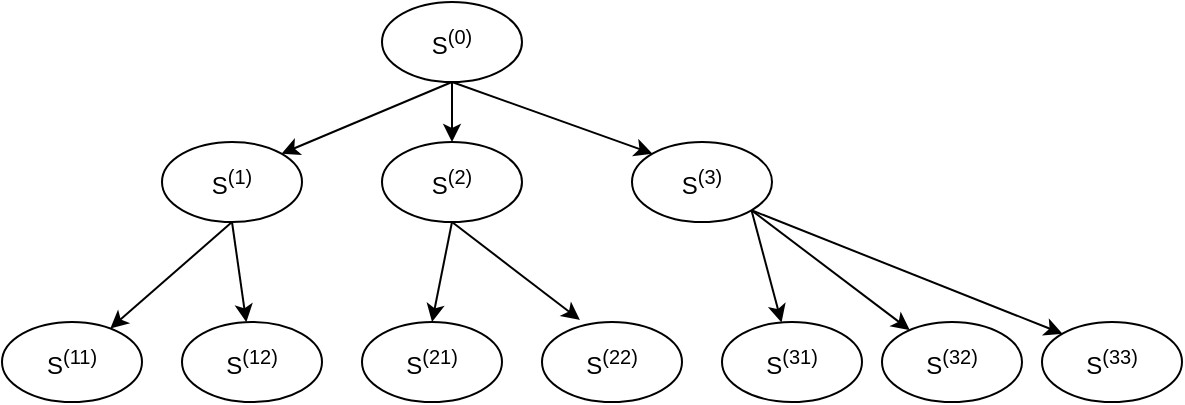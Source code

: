 <mxfile version="14.9.0" type="github">
  <diagram id="riyk40OfWNph8dqrFOqa" name="Page-1">
    <mxGraphModel dx="1049" dy="613" grid="1" gridSize="10" guides="1" tooltips="1" connect="1" arrows="1" fold="1" page="1" pageScale="1" pageWidth="850" pageHeight="1100" math="0" shadow="0">
      <root>
        <mxCell id="0" />
        <mxCell id="1" parent="0" />
        <mxCell id="re6RFdrfjhFSBnEOqivP-11" style="rounded=0;orthogonalLoop=1;jettySize=auto;html=1;entryX=1;entryY=0;entryDx=0;entryDy=0;exitX=0.5;exitY=1;exitDx=0;exitDy=0;" parent="1" source="re6RFdrfjhFSBnEOqivP-1" target="re6RFdrfjhFSBnEOqivP-5" edge="1">
          <mxGeometry relative="1" as="geometry">
            <mxPoint x="405" y="180" as="sourcePoint" />
          </mxGeometry>
        </mxCell>
        <mxCell id="re6RFdrfjhFSBnEOqivP-12" style="edgeStyle=none;rounded=0;orthogonalLoop=1;jettySize=auto;html=1;exitX=0.5;exitY=1;exitDx=0;exitDy=0;" parent="1" source="re6RFdrfjhFSBnEOqivP-1" target="re6RFdrfjhFSBnEOqivP-4" edge="1">
          <mxGeometry relative="1" as="geometry" />
        </mxCell>
        <mxCell id="re6RFdrfjhFSBnEOqivP-13" style="edgeStyle=none;rounded=0;orthogonalLoop=1;jettySize=auto;html=1;exitX=0.5;exitY=1;exitDx=0;exitDy=0;entryX=0;entryY=0;entryDx=0;entryDy=0;" parent="1" source="re6RFdrfjhFSBnEOqivP-1" target="re6RFdrfjhFSBnEOqivP-3" edge="1">
          <mxGeometry relative="1" as="geometry" />
        </mxCell>
        <mxCell id="re6RFdrfjhFSBnEOqivP-1" value="S&lt;sup&gt;(0)&lt;/sup&gt;" style="ellipse;whiteSpace=wrap;html=1;" parent="1" vertex="1">
          <mxGeometry x="370" y="130" width="70" height="40" as="geometry" />
        </mxCell>
        <mxCell id="re6RFdrfjhFSBnEOqivP-2" value="S&lt;sup&gt;(11)&lt;/sup&gt;" style="ellipse;whiteSpace=wrap;html=1;" parent="1" vertex="1">
          <mxGeometry x="180" y="290" width="70" height="40" as="geometry" />
        </mxCell>
        <mxCell id="re6RFdrfjhFSBnEOqivP-19" style="edgeStyle=none;rounded=0;orthogonalLoop=1;jettySize=auto;html=1;exitX=1;exitY=1;exitDx=0;exitDy=0;" parent="1" source="re6RFdrfjhFSBnEOqivP-3" target="re6RFdrfjhFSBnEOqivP-10" edge="1">
          <mxGeometry relative="1" as="geometry" />
        </mxCell>
        <mxCell id="re6RFdrfjhFSBnEOqivP-20" style="edgeStyle=none;rounded=0;orthogonalLoop=1;jettySize=auto;html=1;exitX=1;exitY=1;exitDx=0;exitDy=0;" parent="1" source="re6RFdrfjhFSBnEOqivP-3" target="re6RFdrfjhFSBnEOqivP-9" edge="1">
          <mxGeometry relative="1" as="geometry" />
        </mxCell>
        <mxCell id="re6RFdrfjhFSBnEOqivP-21" style="edgeStyle=none;rounded=0;orthogonalLoop=1;jettySize=auto;html=1;exitX=1;exitY=1;exitDx=0;exitDy=0;entryX=0;entryY=0;entryDx=0;entryDy=0;" parent="1" source="re6RFdrfjhFSBnEOqivP-3" target="re6RFdrfjhFSBnEOqivP-18" edge="1">
          <mxGeometry relative="1" as="geometry" />
        </mxCell>
        <mxCell id="re6RFdrfjhFSBnEOqivP-3" value="S&lt;sup&gt;(3)&lt;/sup&gt;" style="ellipse;whiteSpace=wrap;html=1;" parent="1" vertex="1">
          <mxGeometry x="495" y="200" width="70" height="40" as="geometry" />
        </mxCell>
        <mxCell id="re6RFdrfjhFSBnEOqivP-16" style="edgeStyle=none;rounded=0;orthogonalLoop=1;jettySize=auto;html=1;exitX=0.5;exitY=1;exitDx=0;exitDy=0;entryX=0.5;entryY=0;entryDx=0;entryDy=0;" parent="1" source="re6RFdrfjhFSBnEOqivP-4" target="re6RFdrfjhFSBnEOqivP-6" edge="1">
          <mxGeometry relative="1" as="geometry" />
        </mxCell>
        <mxCell id="re6RFdrfjhFSBnEOqivP-17" style="edgeStyle=none;rounded=0;orthogonalLoop=1;jettySize=auto;html=1;exitX=0.5;exitY=1;exitDx=0;exitDy=0;entryX=0.271;entryY=-0.025;entryDx=0;entryDy=0;entryPerimeter=0;" parent="1" source="re6RFdrfjhFSBnEOqivP-4" target="re6RFdrfjhFSBnEOqivP-8" edge="1">
          <mxGeometry relative="1" as="geometry" />
        </mxCell>
        <mxCell id="re6RFdrfjhFSBnEOqivP-4" value="S&lt;sup&gt;(2)&lt;/sup&gt;" style="ellipse;whiteSpace=wrap;html=1;" parent="1" vertex="1">
          <mxGeometry x="370" y="200" width="70" height="40" as="geometry" />
        </mxCell>
        <mxCell id="re6RFdrfjhFSBnEOqivP-14" style="edgeStyle=none;rounded=0;orthogonalLoop=1;jettySize=auto;html=1;exitX=0.5;exitY=1;exitDx=0;exitDy=0;" parent="1" source="re6RFdrfjhFSBnEOqivP-5" target="re6RFdrfjhFSBnEOqivP-2" edge="1">
          <mxGeometry relative="1" as="geometry" />
        </mxCell>
        <mxCell id="re6RFdrfjhFSBnEOqivP-15" style="edgeStyle=none;rounded=0;orthogonalLoop=1;jettySize=auto;html=1;exitX=0.5;exitY=1;exitDx=0;exitDy=0;" parent="1" source="re6RFdrfjhFSBnEOqivP-5" target="re6RFdrfjhFSBnEOqivP-7" edge="1">
          <mxGeometry relative="1" as="geometry" />
        </mxCell>
        <mxCell id="re6RFdrfjhFSBnEOqivP-5" value="S&lt;sup&gt;(1)&lt;/sup&gt;" style="ellipse;whiteSpace=wrap;html=1;" parent="1" vertex="1">
          <mxGeometry x="260" y="200" width="70" height="40" as="geometry" />
        </mxCell>
        <mxCell id="re6RFdrfjhFSBnEOqivP-6" value="S&lt;sup&gt;(21)&lt;/sup&gt;" style="ellipse;whiteSpace=wrap;html=1;" parent="1" vertex="1">
          <mxGeometry x="360" y="290" width="70" height="40" as="geometry" />
        </mxCell>
        <mxCell id="re6RFdrfjhFSBnEOqivP-7" value="S&lt;sup&gt;(12)&lt;/sup&gt;" style="ellipse;whiteSpace=wrap;html=1;" parent="1" vertex="1">
          <mxGeometry x="270" y="290" width="70" height="40" as="geometry" />
        </mxCell>
        <mxCell id="re6RFdrfjhFSBnEOqivP-8" value="S&lt;sup&gt;(22)&lt;/sup&gt;" style="ellipse;whiteSpace=wrap;html=1;" parent="1" vertex="1">
          <mxGeometry x="450" y="290" width="70" height="40" as="geometry" />
        </mxCell>
        <mxCell id="re6RFdrfjhFSBnEOqivP-9" value="S&lt;sup&gt;(32)&lt;/sup&gt;" style="ellipse;whiteSpace=wrap;html=1;" parent="1" vertex="1">
          <mxGeometry x="620" y="290" width="70" height="40" as="geometry" />
        </mxCell>
        <mxCell id="re6RFdrfjhFSBnEOqivP-10" value="S&lt;sup&gt;(31)&lt;/sup&gt;" style="ellipse;whiteSpace=wrap;html=1;" parent="1" vertex="1">
          <mxGeometry x="540" y="290" width="70" height="40" as="geometry" />
        </mxCell>
        <mxCell id="re6RFdrfjhFSBnEOqivP-18" value="S&lt;sup&gt;(33)&lt;/sup&gt;" style="ellipse;whiteSpace=wrap;html=1;" parent="1" vertex="1">
          <mxGeometry x="700" y="290" width="70" height="40" as="geometry" />
        </mxCell>
      </root>
    </mxGraphModel>
  </diagram>
</mxfile>
